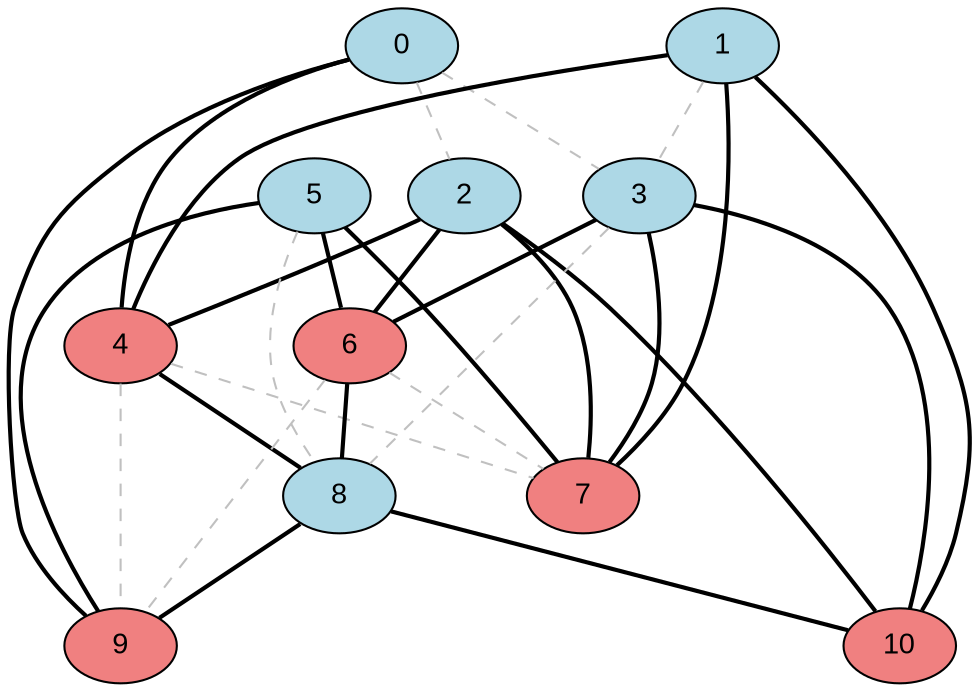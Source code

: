 graph MaxCutGreedy {
  node [style=filled, fontname="Arial"];
  0 [fillcolor=lightblue];
  1 [fillcolor=lightblue];
  2 [fillcolor=lightblue];
  3 [fillcolor=lightblue];
  4 [fillcolor=lightcoral];
  5 [fillcolor=lightblue];
  6 [fillcolor=lightcoral];
  7 [fillcolor=lightcoral];
  8 [fillcolor=lightblue];
  9 [fillcolor=lightcoral];
  10 [fillcolor=lightcoral];
  0 -- 2 [color=gray, style=dashed];
  0 -- 3 [color=gray, style=dashed];
  0 -- 4 [color=black, style=bold];
  0 -- 9 [color=black, style=bold];
  1 -- 3 [color=gray, style=dashed];
  1 -- 4 [color=black, style=bold];
  1 -- 7 [color=black, style=bold];
  1 -- 10 [color=black, style=bold];
  2 -- 4 [color=black, style=bold];
  2 -- 6 [color=black, style=bold];
  2 -- 7 [color=black, style=bold];
  2 -- 10 [color=black, style=bold];
  3 -- 6 [color=black, style=bold];
  3 -- 7 [color=black, style=bold];
  3 -- 8 [color=gray, style=dashed];
  3 -- 10 [color=black, style=bold];
  4 -- 7 [color=gray, style=dashed];
  4 -- 8 [color=black, style=bold];
  4 -- 9 [color=gray, style=dashed];
  5 -- 6 [color=black, style=bold];
  5 -- 7 [color=black, style=bold];
  5 -- 8 [color=gray, style=dashed];
  5 -- 9 [color=black, style=bold];
  6 -- 7 [color=gray, style=dashed];
  6 -- 8 [color=black, style=bold];
  6 -- 9 [color=gray, style=dashed];
  8 -- 9 [color=black, style=bold];
  8 -- 10 [color=black, style=bold];
}

